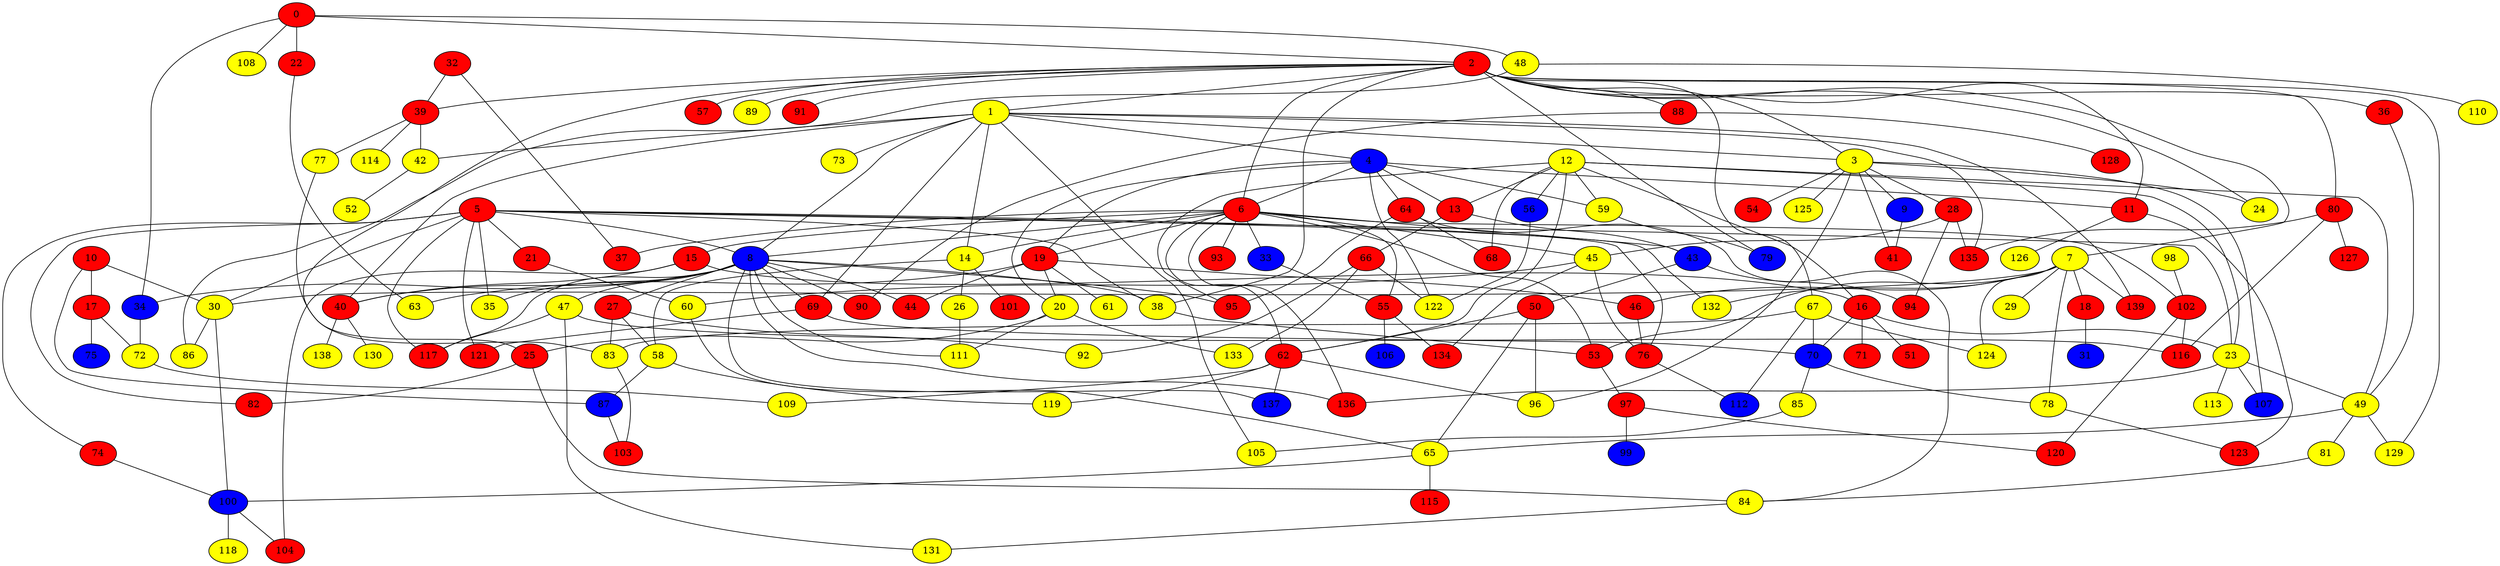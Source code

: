 graph {
0 [style = filled fillcolor = red];
1 [style = filled fillcolor = yellow];
2 [style = filled fillcolor = red];
3 [style = filled fillcolor = yellow];
4 [style = filled fillcolor = blue];
5 [style = filled fillcolor = red];
6 [style = filled fillcolor = red];
7 [style = filled fillcolor = yellow];
8 [style = filled fillcolor = blue];
9 [style = filled fillcolor = blue];
10 [style = filled fillcolor = red];
11 [style = filled fillcolor = red];
12 [style = filled fillcolor = yellow];
13 [style = filled fillcolor = red];
14 [style = filled fillcolor = yellow];
15 [style = filled fillcolor = red];
16 [style = filled fillcolor = red];
17 [style = filled fillcolor = red];
18 [style = filled fillcolor = red];
19 [style = filled fillcolor = red];
20 [style = filled fillcolor = yellow];
21 [style = filled fillcolor = red];
22 [style = filled fillcolor = red];
23 [style = filled fillcolor = yellow];
24 [style = filled fillcolor = yellow];
25 [style = filled fillcolor = red];
26 [style = filled fillcolor = yellow];
27 [style = filled fillcolor = red];
28 [style = filled fillcolor = red];
29 [style = filled fillcolor = yellow];
30 [style = filled fillcolor = yellow];
31 [style = filled fillcolor = blue];
32 [style = filled fillcolor = red];
33 [style = filled fillcolor = blue];
34 [style = filled fillcolor = blue];
35 [style = filled fillcolor = yellow];
36 [style = filled fillcolor = red];
37 [style = filled fillcolor = red];
38 [style = filled fillcolor = yellow];
39 [style = filled fillcolor = red];
40 [style = filled fillcolor = red];
41 [style = filled fillcolor = red];
42 [style = filled fillcolor = yellow];
43 [style = filled fillcolor = blue];
44 [style = filled fillcolor = red];
45 [style = filled fillcolor = yellow];
46 [style = filled fillcolor = red];
47 [style = filled fillcolor = yellow];
48 [style = filled fillcolor = yellow];
49 [style = filled fillcolor = yellow];
50 [style = filled fillcolor = red];
51 [style = filled fillcolor = red];
52 [style = filled fillcolor = yellow];
53 [style = filled fillcolor = red];
54 [style = filled fillcolor = red];
55 [style = filled fillcolor = red];
56 [style = filled fillcolor = blue];
57 [style = filled fillcolor = red];
58 [style = filled fillcolor = yellow];
59 [style = filled fillcolor = yellow];
60 [style = filled fillcolor = yellow];
61 [style = filled fillcolor = yellow];
62 [style = filled fillcolor = red];
63 [style = filled fillcolor = yellow];
64 [style = filled fillcolor = red];
65 [style = filled fillcolor = yellow];
66 [style = filled fillcolor = red];
67 [style = filled fillcolor = yellow];
68 [style = filled fillcolor = red];
69 [style = filled fillcolor = red];
70 [style = filled fillcolor = blue];
71 [style = filled fillcolor = red];
72 [style = filled fillcolor = yellow];
73 [style = filled fillcolor = yellow];
74 [style = filled fillcolor = red];
75 [style = filled fillcolor = blue];
76 [style = filled fillcolor = red];
77 [style = filled fillcolor = yellow];
78 [style = filled fillcolor = yellow];
79 [style = filled fillcolor = blue];
80 [style = filled fillcolor = red];
81 [style = filled fillcolor = yellow];
82 [style = filled fillcolor = red];
83 [style = filled fillcolor = yellow];
84 [style = filled fillcolor = yellow];
85 [style = filled fillcolor = yellow];
86 [style = filled fillcolor = yellow];
87 [style = filled fillcolor = blue];
88 [style = filled fillcolor = red];
89 [style = filled fillcolor = yellow];
90 [style = filled fillcolor = red];
91 [style = filled fillcolor = red];
92 [style = filled fillcolor = yellow];
93 [style = filled fillcolor = red];
94 [style = filled fillcolor = red];
95 [style = filled fillcolor = red];
96 [style = filled fillcolor = yellow];
97 [style = filled fillcolor = red];
98 [style = filled fillcolor = yellow];
99 [style = filled fillcolor = blue];
100 [style = filled fillcolor = blue];
101 [style = filled fillcolor = red];
102 [style = filled fillcolor = red];
103 [style = filled fillcolor = red];
104 [style = filled fillcolor = red];
105 [style = filled fillcolor = yellow];
106 [style = filled fillcolor = blue];
107 [style = filled fillcolor = blue];
108 [style = filled fillcolor = yellow];
109 [style = filled fillcolor = yellow];
110 [style = filled fillcolor = yellow];
111 [style = filled fillcolor = yellow];
112 [style = filled fillcolor = blue];
113 [style = filled fillcolor = yellow];
114 [style = filled fillcolor = yellow];
115 [style = filled fillcolor = red];
116 [style = filled fillcolor = red];
117 [style = filled fillcolor = red];
118 [style = filled fillcolor = yellow];
119 [style = filled fillcolor = yellow];
120 [style = filled fillcolor = red];
121 [style = filled fillcolor = red];
122 [style = filled fillcolor = yellow];
123 [style = filled fillcolor = red];
124 [style = filled fillcolor = yellow];
125 [style = filled fillcolor = yellow];
126 [style = filled fillcolor = yellow];
127 [style = filled fillcolor = red];
128 [style = filled fillcolor = red];
129 [style = filled fillcolor = yellow];
130 [style = filled fillcolor = yellow];
131 [style = filled fillcolor = yellow];
132 [style = filled fillcolor = yellow];
133 [style = filled fillcolor = yellow];
134 [style = filled fillcolor = red];
135 [style = filled fillcolor = red];
136 [style = filled fillcolor = red];
137 [style = filled fillcolor = blue];
138 [style = filled fillcolor = yellow];
139 [style = filled fillcolor = red];
0 -- 48;
0 -- 34;
0 -- 22;
0 -- 2;
0 -- 108;
2 -- 1;
2 -- 3;
2 -- 6;
2 -- 7;
2 -- 11;
2 -- 24;
2 -- 25;
2 -- 36;
2 -- 38;
2 -- 39;
2 -- 57;
2 -- 67;
2 -- 79;
2 -- 80;
2 -- 88;
2 -- 89;
2 -- 91;
2 -- 129;
1 -- 3;
1 -- 4;
1 -- 8;
1 -- 14;
1 -- 40;
1 -- 42;
1 -- 69;
1 -- 73;
1 -- 105;
1 -- 135;
1 -- 139;
3 -- 9;
3 -- 24;
3 -- 28;
3 -- 41;
3 -- 54;
3 -- 96;
3 -- 107;
3 -- 125;
4 -- 6;
4 -- 11;
4 -- 13;
4 -- 19;
4 -- 20;
4 -- 59;
4 -- 64;
4 -- 122;
5 -- 8;
5 -- 21;
5 -- 23;
5 -- 30;
5 -- 35;
5 -- 38;
5 -- 74;
5 -- 76;
5 -- 82;
5 -- 117;
5 -- 121;
5 -- 132;
6 -- 8;
6 -- 14;
6 -- 15;
6 -- 19;
6 -- 33;
6 -- 37;
6 -- 43;
6 -- 45;
6 -- 53;
6 -- 55;
6 -- 62;
6 -- 93;
6 -- 102;
6 -- 136;
7 -- 18;
7 -- 29;
7 -- 30;
7 -- 46;
7 -- 53;
7 -- 78;
7 -- 124;
7 -- 132;
7 -- 139;
8 -- 27;
8 -- 34;
8 -- 35;
8 -- 38;
8 -- 40;
8 -- 44;
8 -- 47;
8 -- 69;
8 -- 90;
8 -- 95;
8 -- 111;
8 -- 117;
8 -- 136;
8 -- 137;
9 -- 41;
10 -- 17;
10 -- 30;
10 -- 87;
11 -- 123;
11 -- 126;
12 -- 13;
12 -- 16;
12 -- 23;
12 -- 49;
12 -- 56;
12 -- 59;
12 -- 62;
12 -- 68;
12 -- 95;
13 -- 43;
13 -- 66;
14 -- 26;
14 -- 58;
14 -- 101;
15 -- 16;
15 -- 40;
15 -- 104;
16 -- 23;
16 -- 51;
16 -- 70;
16 -- 71;
17 -- 72;
17 -- 75;
18 -- 31;
19 -- 20;
19 -- 44;
19 -- 46;
19 -- 61;
19 -- 63;
20 -- 25;
20 -- 111;
20 -- 133;
21 -- 60;
22 -- 63;
23 -- 49;
23 -- 107;
23 -- 113;
23 -- 136;
25 -- 82;
25 -- 84;
26 -- 111;
27 -- 58;
27 -- 83;
27 -- 92;
28 -- 45;
28 -- 94;
28 -- 135;
30 -- 86;
30 -- 100;
32 -- 37;
32 -- 39;
33 -- 55;
34 -- 72;
36 -- 49;
38 -- 53;
39 -- 42;
39 -- 77;
39 -- 114;
40 -- 130;
40 -- 138;
42 -- 52;
43 -- 50;
43 -- 94;
45 -- 60;
45 -- 76;
45 -- 134;
46 -- 76;
47 -- 116;
47 -- 117;
47 -- 131;
48 -- 86;
48 -- 110;
49 -- 65;
49 -- 81;
49 -- 129;
50 -- 62;
50 -- 65;
50 -- 96;
53 -- 97;
55 -- 106;
55 -- 134;
56 -- 122;
58 -- 87;
58 -- 119;
59 -- 79;
60 -- 65;
62 -- 96;
62 -- 109;
62 -- 119;
62 -- 137;
64 -- 68;
64 -- 84;
64 -- 95;
65 -- 100;
65 -- 115;
66 -- 92;
66 -- 122;
66 -- 133;
67 -- 70;
67 -- 83;
67 -- 112;
67 -- 124;
69 -- 70;
69 -- 121;
70 -- 78;
70 -- 85;
72 -- 109;
74 -- 100;
76 -- 112;
77 -- 83;
78 -- 123;
80 -- 116;
80 -- 127;
80 -- 135;
81 -- 84;
83 -- 103;
84 -- 131;
85 -- 105;
87 -- 103;
88 -- 90;
88 -- 128;
97 -- 99;
97 -- 120;
98 -- 102;
100 -- 104;
100 -- 118;
102 -- 116;
102 -- 120;
}
